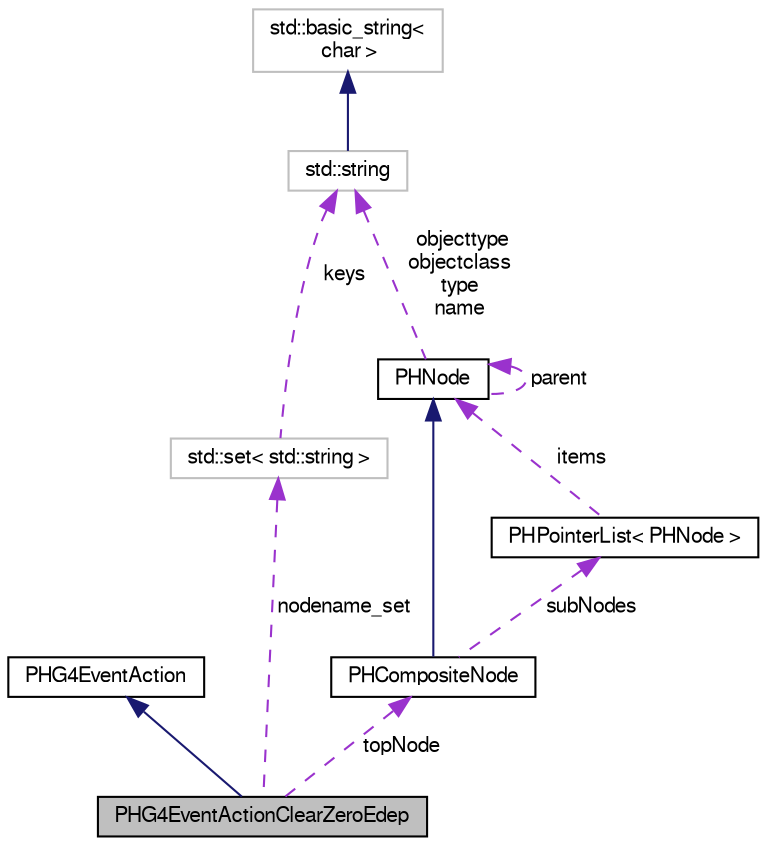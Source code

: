 digraph "PHG4EventActionClearZeroEdep"
{
  bgcolor="transparent";
  edge [fontname="FreeSans",fontsize="10",labelfontname="FreeSans",labelfontsize="10"];
  node [fontname="FreeSans",fontsize="10",shape=record];
  Node1 [label="PHG4EventActionClearZeroEdep",height=0.2,width=0.4,color="black", fillcolor="grey75", style="filled" fontcolor="black"];
  Node2 -> Node1 [dir="back",color="midnightblue",fontsize="10",style="solid",fontname="FreeSans"];
  Node2 [label="PHG4EventAction",height=0.2,width=0.4,color="black",URL="$dc/d39/classPHG4EventAction.html"];
  Node3 -> Node1 [dir="back",color="darkorchid3",fontsize="10",style="dashed",label=" nodename_set" ,fontname="FreeSans"];
  Node3 [label="std::set\< std::string \>",height=0.2,width=0.4,color="grey75"];
  Node4 -> Node3 [dir="back",color="darkorchid3",fontsize="10",style="dashed",label=" keys" ,fontname="FreeSans"];
  Node4 [label="std::string",height=0.2,width=0.4,color="grey75",tooltip="STL class. "];
  Node5 -> Node4 [dir="back",color="midnightblue",fontsize="10",style="solid",fontname="FreeSans"];
  Node5 [label="std::basic_string\<\l char \>",height=0.2,width=0.4,color="grey75",tooltip="STL class. "];
  Node6 -> Node1 [dir="back",color="darkorchid3",fontsize="10",style="dashed",label=" topNode" ,fontname="FreeSans"];
  Node6 [label="PHCompositeNode",height=0.2,width=0.4,color="black",URL="$d5/dca/classPHCompositeNode.html"];
  Node7 -> Node6 [dir="back",color="midnightblue",fontsize="10",style="solid",fontname="FreeSans"];
  Node7 [label="PHNode",height=0.2,width=0.4,color="black",URL="$dc/d82/classPHNode.html"];
  Node7 -> Node7 [dir="back",color="darkorchid3",fontsize="10",style="dashed",label=" parent" ,fontname="FreeSans"];
  Node4 -> Node7 [dir="back",color="darkorchid3",fontsize="10",style="dashed",label=" objecttype\nobjectclass\ntype\nname" ,fontname="FreeSans"];
  Node8 -> Node6 [dir="back",color="darkorchid3",fontsize="10",style="dashed",label=" subNodes" ,fontname="FreeSans"];
  Node8 [label="PHPointerList\< PHNode \>",height=0.2,width=0.4,color="black",URL="$d6/d86/classPHPointerList.html"];
  Node7 -> Node8 [dir="back",color="darkorchid3",fontsize="10",style="dashed",label=" items" ,fontname="FreeSans"];
}
